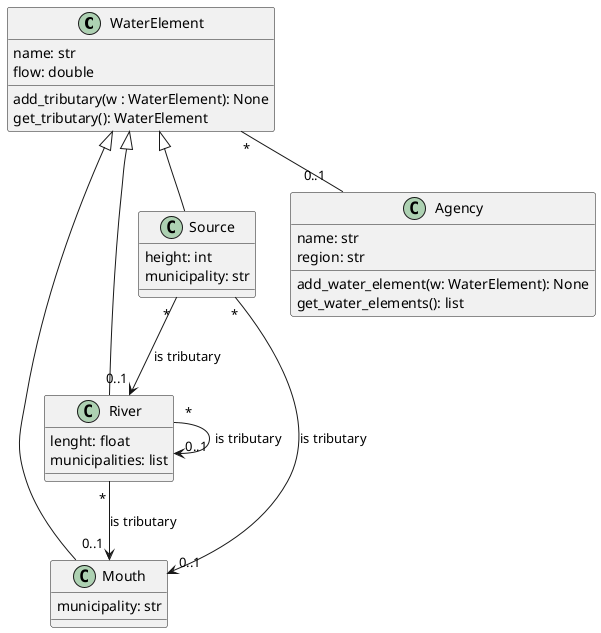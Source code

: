 @startuml

Class WaterElement {
name: str
flow: double
add_tributary(w : WaterElement): None
get_tributary(): WaterElement
}

Class River {
lenght: float
municipalities: list
}

Class Mouth {
municipality: str
}

Class Source {
height: int
municipality: str
}

Class Agency {
name: str
region: str
add_water_element(w: WaterElement): None
get_water_elements(): list
}


WaterElement <|-- River
WaterElement <|-- Mouth
WaterElement <|-- Source

WaterElement " * "--" 0..1 " Agency

River " * "-->" 0..1 " River: is tributary
River " * "-->" 0..1 " Mouth: is tributary

Source " * "-->" 0..1 " River: is tributary
Source " * "-->" 0..1 " Mouth: is tributary

@enduml